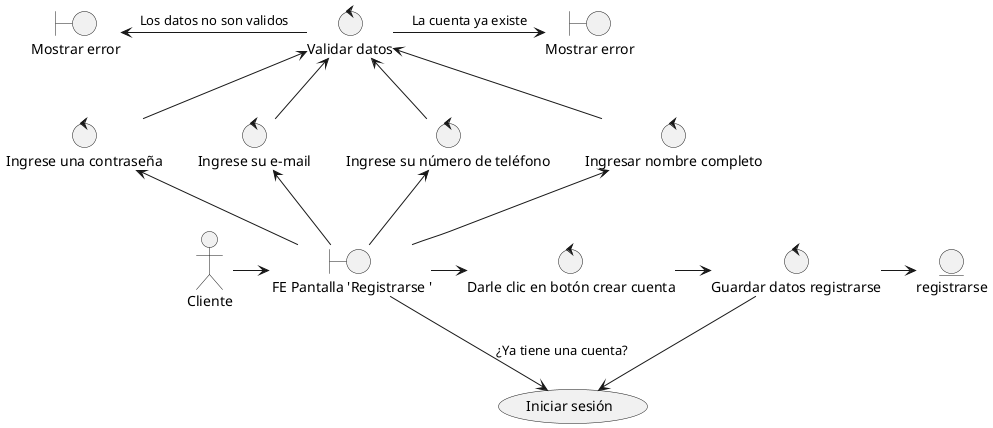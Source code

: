 @startuml

actor Cliente as cliente
boundary " FE Pantalla 'Registrarse '" as feRegistrarse
cliente -> feRegistrarse

control "Ingresar nombre completo" as ingresarNombreCompleto
feRegistrarse -up-> ingresarNombreCompleto
control "Ingrese su número de teléfono" as ingreseTelefono
feRegistrarse -up-> ingreseTelefono
control "Ingrese su e-mail" as ingresarEmail
feRegistrarse -up-> ingresarEmail
control "Ingrese una contraseña" as ingresarContraseña
feRegistrarse -up-> ingresarContraseña

control "Validar datos" as validarDatos
ingresarNombreCompleto -up-> validarDatos
ingreseTelefono -up-> validarDatos
ingresarEmail -up-> validarDatos
ingresarContraseña -up-> validarDatos

boundary "Mostrar error" as error 
validarDatos -left-> error: Los datos no son validos

boundary "Mostrar error" as mostrarError
validarDatos -> mostrarError: La cuenta ya existe 

control "Darle clic en botón crear cuenta" as crearCuenta
feRegistrarse -> crearCuenta

control "Guardar datos registrarse" as datosRegistrarse
crearCuenta -> datosRegistrarse
entity registrarse as registro
datosRegistrarse -> registro
usecase "Iniciar sesión" as iniciarSesion
datosRegistrarse -down-> iniciarSesion

feRegistrarse-down->iniciarSesion: ¿Ya tiene una cuenta?

@enduml